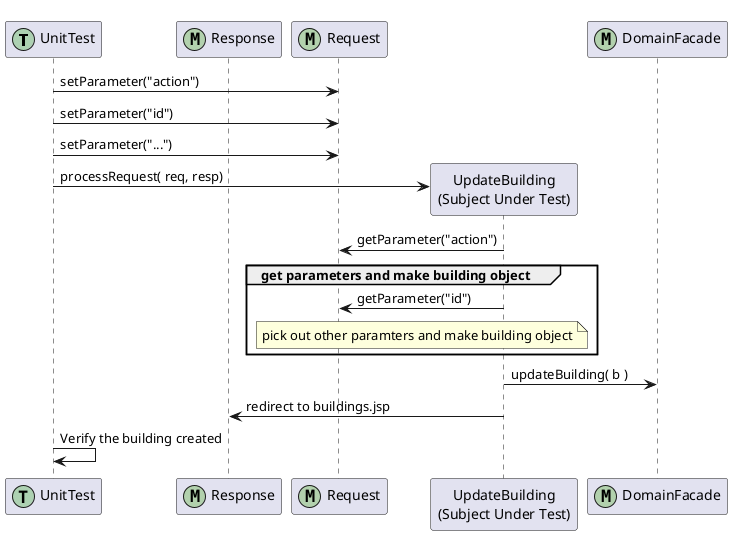 @startuml
participant UnitTest<< (T,#ADD1B2) >>
participant Response<< (M,#B2D1AD) >>
participant Request<< (M,#B2D1AD) >>
participant "UpdateBuilding\n(Subject Under Test)" as UpdateBuilding 
participant DomainFacade<< (M,#B2D1AD) >>
UnitTest -> Request: setParameter("action")
UnitTest -> Request: setParameter("id")
UnitTest -> Request: setParameter("...")
create UpdateBuilding
UnitTest -> UpdateBuilding: processRequest( req, resp)
UpdateBuilding -> Request: getParameter("action")
group get parameters and make building object
UpdateBuilding -> Request: getParameter("id")
note over Request, UpdateBuilding
    pick out other paramters and make building object
end note 
end
UpdateBuilding -> DomainFacade: updateBuilding( b )

Response <- UpdateBuilding: redirect to buildings.jsp

UnitTest -> UnitTest: Verify the building created

@enduml
